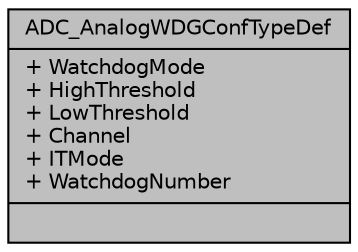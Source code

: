 digraph "ADC_AnalogWDGConfTypeDef"
{
  edge [fontname="Helvetica",fontsize="10",labelfontname="Helvetica",labelfontsize="10"];
  node [fontname="Helvetica",fontsize="10",shape=record];
  Node1 [label="{ADC_AnalogWDGConfTypeDef\n|+ WatchdogMode\l+ HighThreshold\l+ LowThreshold\l+ Channel\l+ ITMode\l+ WatchdogNumber\l|}",height=0.2,width=0.4,color="black", fillcolor="grey75", style="filled", fontcolor="black"];
}
